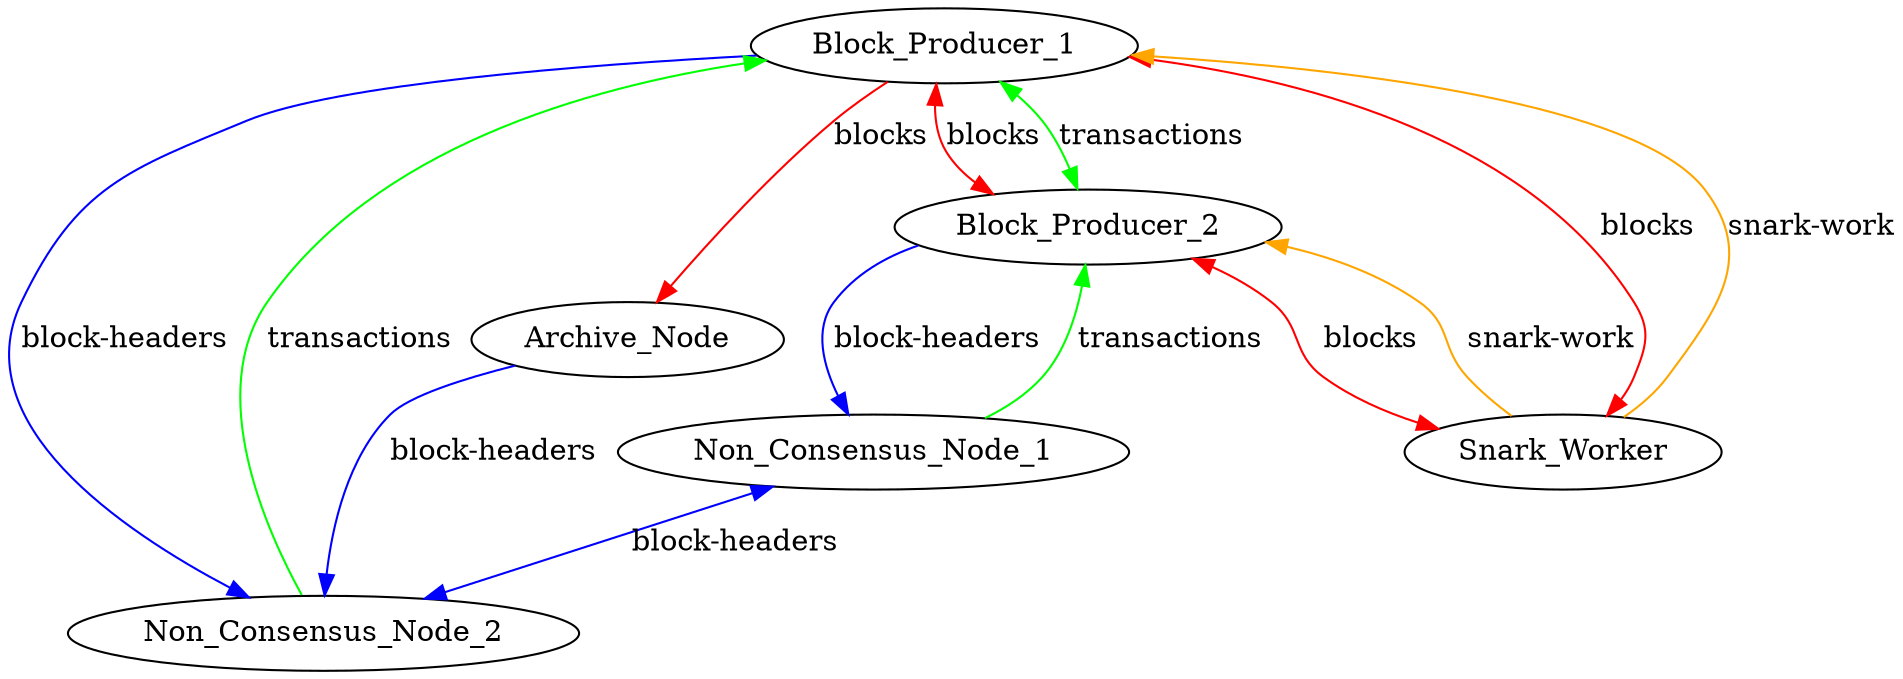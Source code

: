 digraph G {
    Block_Producer_1 -> Non_Consensus_Node_2 [label="block-headers", color=blue];
    Block_Producer_1 -> Block_Producer_2 [label="blocks", color=red, dir="both"];
    Block_Producer_1 -> Block_Producer_2 [label="transactions", color=green, dir="both"];
    Block_Producer_1 -> Archive_Node [label="blocks", color=red];
    
    Block_Producer_2 -> Snark_Worker  [label="blocks", color=red, dir="both"];
    Block_Producer_2 -> Non_Consensus_Node_1 [label="block-headers",color=blue];

    Snark_Worker -> Block_Producer_1 [label="blocks", color=red, dir="both"];    
    Snark_Worker -> Block_Producer_1 [label="snark-work", color=orange];
    Snark_Worker -> Block_Producer_2 [label="snark-work", color=orange];

    Archive_Node -> Non_Consensus_Node_2 [label="block-headers", color=blue];

    Non_Consensus_Node_1 -> Block_Producer_2 [label="transactions", color=green];
    Non_Consensus_Node_2 -> Block_Producer_1 [label="transactions", color=green];
    Non_Consensus_Node_1 -> Non_Consensus_Node_2 [label="block-headers", color=blue, dir="both"];

}